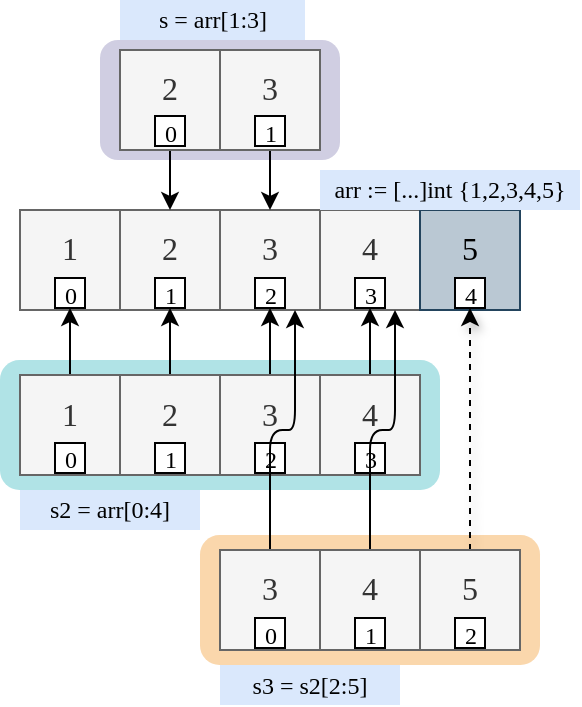 <mxfile version="13.6.2" type="device"><diagram id="-GN1_byIhXeOvZj6lMlx" name="第 1 页"><mxGraphModel dx="922" dy="675" grid="1" gridSize="10" guides="1" tooltips="1" connect="1" arrows="1" fold="1" page="1" pageScale="1" pageWidth="827" pageHeight="1169" math="0" shadow="0"><root><mxCell id="0"/><mxCell id="1" parent="0"/><mxCell id="NAWCdDeVvXwEJeFb50vT-52" value="" style="rounded=1;whiteSpace=wrap;html=1;fontFamily=Lucida Console;fillColor=#fad7ac;strokeColor=none;" vertex="1" parent="1"><mxGeometry x="190" y="512.5" width="170" height="65" as="geometry"/></mxCell><mxCell id="NAWCdDeVvXwEJeFb50vT-44" value="" style="rounded=1;whiteSpace=wrap;html=1;fontFamily=Lucida Console;fillColor=#b0e3e6;strokeColor=none;" vertex="1" parent="1"><mxGeometry x="90" y="425" width="220" height="65" as="geometry"/></mxCell><mxCell id="NAWCdDeVvXwEJeFb50vT-30" value="" style="rounded=1;whiteSpace=wrap;html=1;fontFamily=Lucida Console;fillColor=#d0cee2;strokeColor=none;" vertex="1" parent="1"><mxGeometry x="140" y="265" width="120" height="60" as="geometry"/></mxCell><mxCell id="NAWCdDeVvXwEJeFb50vT-1" value="&lt;font style=&quot;font-size: 16px ; line-height: 0%&quot;&gt;1&lt;/font&gt;" style="rounded=0;whiteSpace=wrap;html=1;verticalAlign=middle;horizontal=1;fontStyle=0;spacingTop=-8;fontFamily=Lucida Console;fillColor=#f5f5f5;strokeColor=#666666;fontColor=#333333;" vertex="1" parent="1"><mxGeometry x="100" y="350" width="50" height="50" as="geometry"/></mxCell><mxCell id="NAWCdDeVvXwEJeFb50vT-2" value="&lt;p style=&quot;line-height: 100%&quot;&gt;0&lt;/p&gt;" style="rounded=0;whiteSpace=wrap;html=1;fontFamily=Lucida Console;" vertex="1" parent="1"><mxGeometry x="117.5" y="384" width="15" height="15" as="geometry"/></mxCell><mxCell id="NAWCdDeVvXwEJeFb50vT-5" value="&lt;font style=&quot;font-size: 16px ; line-height: 0%&quot;&gt;2&lt;/font&gt;" style="rounded=0;whiteSpace=wrap;html=1;verticalAlign=middle;horizontal=1;fontStyle=0;spacingTop=-8;fontFamily=Lucida Console;fillColor=#f5f5f5;strokeColor=#666666;fontColor=#333333;" vertex="1" parent="1"><mxGeometry x="150" y="350" width="50" height="50" as="geometry"/></mxCell><mxCell id="NAWCdDeVvXwEJeFb50vT-6" value="&lt;p style=&quot;line-height: 100%&quot;&gt;1&lt;/p&gt;" style="rounded=0;whiteSpace=wrap;html=1;fontFamily=Lucida Console;" vertex="1" parent="1"><mxGeometry x="167.5" y="384" width="15" height="15" as="geometry"/></mxCell><mxCell id="NAWCdDeVvXwEJeFb50vT-7" value="&lt;font style=&quot;font-size: 16px ; line-height: 0%&quot;&gt;3&lt;/font&gt;" style="rounded=0;whiteSpace=wrap;html=1;verticalAlign=middle;horizontal=1;fontStyle=0;spacingTop=-8;fontFamily=Lucida Console;fillColor=#f5f5f5;strokeColor=#666666;fontColor=#333333;" vertex="1" parent="1"><mxGeometry x="200" y="350" width="50" height="50" as="geometry"/></mxCell><mxCell id="NAWCdDeVvXwEJeFb50vT-8" value="&lt;p style=&quot;line-height: 100%&quot;&gt;2&lt;/p&gt;" style="rounded=0;whiteSpace=wrap;html=1;fontFamily=Lucida Console;" vertex="1" parent="1"><mxGeometry x="217.5" y="384" width="15" height="15" as="geometry"/></mxCell><mxCell id="NAWCdDeVvXwEJeFb50vT-9" value="&lt;font style=&quot;font-size: 16px ; line-height: 0%&quot;&gt;4&lt;/font&gt;" style="rounded=0;whiteSpace=wrap;html=1;verticalAlign=middle;horizontal=1;fontStyle=0;spacingTop=-8;fontFamily=Lucida Console;fillColor=#f5f5f5;strokeColor=#666666;fontColor=#333333;" vertex="1" parent="1"><mxGeometry x="250" y="350" width="50" height="50" as="geometry"/></mxCell><mxCell id="NAWCdDeVvXwEJeFb50vT-10" value="&lt;p style=&quot;line-height: 100%&quot;&gt;3&lt;/p&gt;" style="rounded=0;whiteSpace=wrap;html=1;fontFamily=Lucida Console;" vertex="1" parent="1"><mxGeometry x="267.5" y="384" width="15" height="15" as="geometry"/></mxCell><mxCell id="NAWCdDeVvXwEJeFb50vT-11" value="&lt;font style=&quot;font-size: 16px ; line-height: 0%&quot;&gt;5&lt;/font&gt;" style="rounded=0;whiteSpace=wrap;html=1;verticalAlign=middle;horizontal=1;fontStyle=0;spacingTop=-8;fontFamily=Lucida Console;fillColor=#bac8d3;strokeColor=#23445d;" vertex="1" parent="1"><mxGeometry x="300" y="350" width="50" height="50" as="geometry"/></mxCell><mxCell id="NAWCdDeVvXwEJeFb50vT-12" value="&lt;p style=&quot;line-height: 100%&quot;&gt;4&lt;/p&gt;" style="rounded=0;whiteSpace=wrap;html=1;fontFamily=Lucida Console;" vertex="1" parent="1"><mxGeometry x="317.5" y="384" width="15" height="15" as="geometry"/></mxCell><mxCell id="NAWCdDeVvXwEJeFb50vT-55" style="edgeStyle=orthogonalEdgeStyle;rounded=0;orthogonalLoop=1;jettySize=auto;html=1;entryX=0.5;entryY=0;entryDx=0;entryDy=0;shadow=0;fontFamily=Lucida Console;fontSize=16;sketch=0;" edge="1" parent="1" source="NAWCdDeVvXwEJeFb50vT-17" target="NAWCdDeVvXwEJeFb50vT-5"><mxGeometry relative="1" as="geometry"/></mxCell><mxCell id="NAWCdDeVvXwEJeFb50vT-17" value="&lt;font style=&quot;font-size: 16px ; line-height: 0%&quot;&gt;2&lt;/font&gt;" style="rounded=0;whiteSpace=wrap;html=1;verticalAlign=middle;horizontal=1;fontStyle=0;spacingTop=-8;fontFamily=Lucida Console;fillColor=#f5f5f5;strokeColor=#666666;fontColor=#333333;" vertex="1" parent="1"><mxGeometry x="150" y="270" width="50" height="50" as="geometry"/></mxCell><mxCell id="NAWCdDeVvXwEJeFb50vT-18" value="&lt;p style=&quot;line-height: 100%&quot;&gt;0&lt;/p&gt;" style="rounded=0;whiteSpace=wrap;html=1;fontFamily=Lucida Console;" vertex="1" parent="1"><mxGeometry x="167.5" y="303" width="15" height="15" as="geometry"/></mxCell><mxCell id="NAWCdDeVvXwEJeFb50vT-56" style="edgeStyle=orthogonalEdgeStyle;rounded=0;sketch=0;orthogonalLoop=1;jettySize=auto;html=1;entryX=0.5;entryY=0;entryDx=0;entryDy=0;shadow=0;fontFamily=Lucida Console;fontSize=16;" edge="1" parent="1" source="NAWCdDeVvXwEJeFb50vT-19" target="NAWCdDeVvXwEJeFb50vT-7"><mxGeometry relative="1" as="geometry"/></mxCell><mxCell id="NAWCdDeVvXwEJeFb50vT-19" value="&lt;font style=&quot;font-size: 16px ; line-height: 0%&quot;&gt;3&lt;/font&gt;" style="rounded=0;whiteSpace=wrap;html=1;verticalAlign=middle;horizontal=1;fontStyle=0;spacingTop=-8;fontFamily=Lucida Console;fillColor=#f5f5f5;strokeColor=#666666;fontColor=#333333;" vertex="1" parent="1"><mxGeometry x="200" y="270" width="50" height="50" as="geometry"/></mxCell><mxCell id="NAWCdDeVvXwEJeFb50vT-20" value="&lt;p style=&quot;line-height: 100%&quot;&gt;1&lt;/p&gt;" style="rounded=0;whiteSpace=wrap;html=1;fontFamily=Lucida Console;" vertex="1" parent="1"><mxGeometry x="217.5" y="303" width="15" height="15" as="geometry"/></mxCell><mxCell id="NAWCdDeVvXwEJeFb50vT-57" style="edgeStyle=orthogonalEdgeStyle;rounded=0;sketch=0;orthogonalLoop=1;jettySize=auto;html=1;shadow=0;fontFamily=Lucida Console;fontSize=16;" edge="1" parent="1" source="NAWCdDeVvXwEJeFb50vT-32" target="NAWCdDeVvXwEJeFb50vT-2"><mxGeometry relative="1" as="geometry"/></mxCell><mxCell id="NAWCdDeVvXwEJeFb50vT-32" value="&lt;font style=&quot;font-size: 16px ; line-height: 0%&quot;&gt;1&lt;/font&gt;" style="rounded=0;whiteSpace=wrap;html=1;verticalAlign=middle;horizontal=1;fontStyle=0;spacingTop=-8;fontFamily=Lucida Console;fillColor=#f5f5f5;strokeColor=#666666;fontColor=#333333;" vertex="1" parent="1"><mxGeometry x="100" y="432.5" width="50" height="50" as="geometry"/></mxCell><mxCell id="NAWCdDeVvXwEJeFb50vT-33" value="&lt;p style=&quot;line-height: 100%&quot;&gt;0&lt;/p&gt;" style="rounded=0;whiteSpace=wrap;html=1;fontFamily=Lucida Console;" vertex="1" parent="1"><mxGeometry x="117.5" y="466.5" width="15" height="15" as="geometry"/></mxCell><mxCell id="NAWCdDeVvXwEJeFb50vT-58" style="edgeStyle=orthogonalEdgeStyle;rounded=0;sketch=0;orthogonalLoop=1;jettySize=auto;html=1;entryX=0.5;entryY=1;entryDx=0;entryDy=0;shadow=0;fontFamily=Lucida Console;fontSize=16;" edge="1" parent="1" source="NAWCdDeVvXwEJeFb50vT-34" target="NAWCdDeVvXwEJeFb50vT-6"><mxGeometry relative="1" as="geometry"/></mxCell><mxCell id="NAWCdDeVvXwEJeFb50vT-34" value="&lt;font style=&quot;font-size: 16px ; line-height: 0%&quot;&gt;2&lt;/font&gt;" style="rounded=0;whiteSpace=wrap;html=1;verticalAlign=middle;horizontal=1;fontStyle=0;spacingTop=-8;fontFamily=Lucida Console;fillColor=#f5f5f5;strokeColor=#666666;fontColor=#333333;" vertex="1" parent="1"><mxGeometry x="150" y="432.5" width="50" height="50" as="geometry"/></mxCell><mxCell id="NAWCdDeVvXwEJeFb50vT-35" value="&lt;p style=&quot;line-height: 100%&quot;&gt;1&lt;/p&gt;" style="rounded=0;whiteSpace=wrap;html=1;fontFamily=Lucida Console;" vertex="1" parent="1"><mxGeometry x="167.5" y="466.5" width="15" height="15" as="geometry"/></mxCell><mxCell id="NAWCdDeVvXwEJeFb50vT-60" style="edgeStyle=orthogonalEdgeStyle;rounded=0;sketch=0;orthogonalLoop=1;jettySize=auto;html=1;entryX=0.5;entryY=1;entryDx=0;entryDy=0;shadow=0;fontFamily=Lucida Console;fontSize=16;" edge="1" parent="1" source="NAWCdDeVvXwEJeFb50vT-36" target="NAWCdDeVvXwEJeFb50vT-8"><mxGeometry relative="1" as="geometry"/></mxCell><mxCell id="NAWCdDeVvXwEJeFb50vT-36" value="&lt;font style=&quot;font-size: 16px ; line-height: 0%&quot;&gt;3&lt;/font&gt;" style="rounded=0;whiteSpace=wrap;html=1;verticalAlign=middle;horizontal=1;fontStyle=0;spacingTop=-8;fontFamily=Lucida Console;fillColor=#f5f5f5;strokeColor=#666666;fontColor=#333333;" vertex="1" parent="1"><mxGeometry x="200" y="432.5" width="50" height="50" as="geometry"/></mxCell><mxCell id="NAWCdDeVvXwEJeFb50vT-37" value="&lt;p style=&quot;line-height: 100%&quot;&gt;2&lt;/p&gt;" style="rounded=0;whiteSpace=wrap;html=1;fontFamily=Lucida Console;" vertex="1" parent="1"><mxGeometry x="217.5" y="466.5" width="15" height="15" as="geometry"/></mxCell><mxCell id="NAWCdDeVvXwEJeFb50vT-61" style="edgeStyle=orthogonalEdgeStyle;rounded=0;sketch=0;orthogonalLoop=1;jettySize=auto;html=1;entryX=0.5;entryY=1;entryDx=0;entryDy=0;shadow=0;fontFamily=Lucida Console;fontSize=16;" edge="1" parent="1" source="NAWCdDeVvXwEJeFb50vT-38" target="NAWCdDeVvXwEJeFb50vT-10"><mxGeometry relative="1" as="geometry"/></mxCell><mxCell id="NAWCdDeVvXwEJeFb50vT-38" value="&lt;font style=&quot;font-size: 16px ; line-height: 0%&quot;&gt;4&lt;/font&gt;" style="rounded=0;whiteSpace=wrap;html=1;verticalAlign=middle;horizontal=1;fontStyle=0;spacingTop=-8;fontFamily=Lucida Console;fillColor=#f5f5f5;strokeColor=#666666;fontColor=#333333;" vertex="1" parent="1"><mxGeometry x="250" y="432.5" width="50" height="50" as="geometry"/></mxCell><mxCell id="NAWCdDeVvXwEJeFb50vT-39" value="&lt;p style=&quot;line-height: 100%&quot;&gt;3&lt;/p&gt;" style="rounded=0;whiteSpace=wrap;html=1;fontFamily=Lucida Console;" vertex="1" parent="1"><mxGeometry x="267.5" y="466.5" width="15" height="15" as="geometry"/></mxCell><mxCell id="NAWCdDeVvXwEJeFb50vT-77" style="edgeStyle=orthogonalEdgeStyle;rounded=1;sketch=0;jumpStyle=arc;orthogonalLoop=1;jettySize=auto;html=1;entryX=0.75;entryY=1;entryDx=0;entryDy=0;shadow=0;fontFamily=Lucida Console;fontSize=14;" edge="1" parent="1" source="NAWCdDeVvXwEJeFb50vT-46" target="NAWCdDeVvXwEJeFb50vT-7"><mxGeometry relative="1" as="geometry"/></mxCell><mxCell id="NAWCdDeVvXwEJeFb50vT-46" value="&lt;font style=&quot;font-size: 16px ; line-height: 0%&quot;&gt;3&lt;/font&gt;" style="rounded=0;whiteSpace=wrap;html=1;verticalAlign=middle;horizontal=1;fontStyle=0;spacingTop=-8;fontFamily=Lucida Console;fillColor=#f5f5f5;strokeColor=#666666;fontColor=#333333;" vertex="1" parent="1"><mxGeometry x="200" y="520" width="50" height="50" as="geometry"/></mxCell><mxCell id="NAWCdDeVvXwEJeFb50vT-47" value="&lt;p style=&quot;line-height: 100%&quot;&gt;0&lt;/p&gt;" style="rounded=0;whiteSpace=wrap;html=1;fontFamily=Lucida Console;" vertex="1" parent="1"><mxGeometry x="217.5" y="554" width="15" height="15" as="geometry"/></mxCell><mxCell id="NAWCdDeVvXwEJeFb50vT-78" style="edgeStyle=orthogonalEdgeStyle;rounded=1;sketch=0;jumpStyle=arc;orthogonalLoop=1;jettySize=auto;html=1;entryX=0.75;entryY=1;entryDx=0;entryDy=0;shadow=0;fontFamily=Lucida Console;fontSize=14;" edge="1" parent="1" source="NAWCdDeVvXwEJeFb50vT-48" target="NAWCdDeVvXwEJeFb50vT-9"><mxGeometry relative="1" as="geometry"/></mxCell><mxCell id="NAWCdDeVvXwEJeFb50vT-48" value="&lt;font style=&quot;font-size: 16px ; line-height: 0%&quot;&gt;4&lt;/font&gt;" style="rounded=0;whiteSpace=wrap;html=1;verticalAlign=middle;horizontal=1;fontStyle=0;spacingTop=-8;fontFamily=Lucida Console;fillColor=#f5f5f5;strokeColor=#666666;fontColor=#333333;" vertex="1" parent="1"><mxGeometry x="250" y="520" width="50" height="50" as="geometry"/></mxCell><mxCell id="NAWCdDeVvXwEJeFb50vT-49" value="&lt;p style=&quot;line-height: 100%&quot;&gt;1&lt;/p&gt;" style="rounded=0;whiteSpace=wrap;html=1;fontFamily=Lucida Console;" vertex="1" parent="1"><mxGeometry x="267.5" y="554" width="15" height="15" as="geometry"/></mxCell><mxCell id="NAWCdDeVvXwEJeFb50vT-54" style="edgeStyle=orthogonalEdgeStyle;rounded=0;orthogonalLoop=1;jettySize=auto;html=1;fontFamily=Lucida Console;fontSize=16;dashed=1;shadow=1;" edge="1" parent="1" source="NAWCdDeVvXwEJeFb50vT-50" target="NAWCdDeVvXwEJeFb50vT-12"><mxGeometry relative="1" as="geometry"/></mxCell><mxCell id="NAWCdDeVvXwEJeFb50vT-50" value="&lt;font style=&quot;font-size: 16px ; line-height: 0%&quot;&gt;5&lt;/font&gt;" style="rounded=0;whiteSpace=wrap;html=1;verticalAlign=middle;horizontal=1;fontStyle=0;spacingTop=-8;fontFamily=Lucida Console;fillColor=#f5f5f5;strokeColor=#666666;fontColor=#333333;" vertex="1" parent="1"><mxGeometry x="300" y="520" width="50" height="50" as="geometry"/></mxCell><mxCell id="NAWCdDeVvXwEJeFb50vT-51" value="&lt;p style=&quot;line-height: 100%&quot;&gt;2&lt;/p&gt;" style="rounded=0;whiteSpace=wrap;html=1;fontFamily=Lucida Console;" vertex="1" parent="1"><mxGeometry x="317.5" y="554" width="15" height="15" as="geometry"/></mxCell><mxCell id="NAWCdDeVvXwEJeFb50vT-71" value="&lt;font style=&quot;font-size: 12px&quot;&gt;s = arr[1:3]&lt;/font&gt;" style="text;html=1;fillColor=#dae8fc;align=center;verticalAlign=middle;whiteSpace=wrap;rounded=0;labelBackgroundColor=none;fontFamily=Lucida Console;fontSize=14;" vertex="1" parent="1"><mxGeometry x="150" y="245" width="92.5" height="20" as="geometry"/></mxCell><mxCell id="NAWCdDeVvXwEJeFb50vT-72" value="&lt;font style=&quot;font-size: 12px&quot;&gt;arr := [...]int {1,2,3,4,5}&lt;/font&gt;" style="text;html=1;fillColor=#dae8fc;align=center;verticalAlign=middle;whiteSpace=wrap;rounded=0;labelBackgroundColor=none;fontFamily=Lucida Console;fontSize=14;" vertex="1" parent="1"><mxGeometry x="250" y="330" width="130" height="20" as="geometry"/></mxCell><mxCell id="NAWCdDeVvXwEJeFb50vT-75" value="&lt;font style=&quot;font-size: 12px&quot;&gt;s2 = arr[0:4]&lt;/font&gt;" style="text;html=1;fillColor=#dae8fc;align=center;verticalAlign=middle;whiteSpace=wrap;rounded=0;labelBackgroundColor=none;fontFamily=Lucida Console;fontSize=14;" vertex="1" parent="1"><mxGeometry x="100" y="490" width="90" height="20" as="geometry"/></mxCell><mxCell id="NAWCdDeVvXwEJeFb50vT-76" value="&lt;font style=&quot;font-size: 12px&quot;&gt;s3 = s2[2:5]&lt;/font&gt;" style="text;html=1;fillColor=#dae8fc;align=center;verticalAlign=middle;whiteSpace=wrap;rounded=0;labelBackgroundColor=none;fontFamily=Lucida Console;fontSize=14;" vertex="1" parent="1"><mxGeometry x="200" y="577.5" width="90" height="20" as="geometry"/></mxCell></root></mxGraphModel></diagram></mxfile>